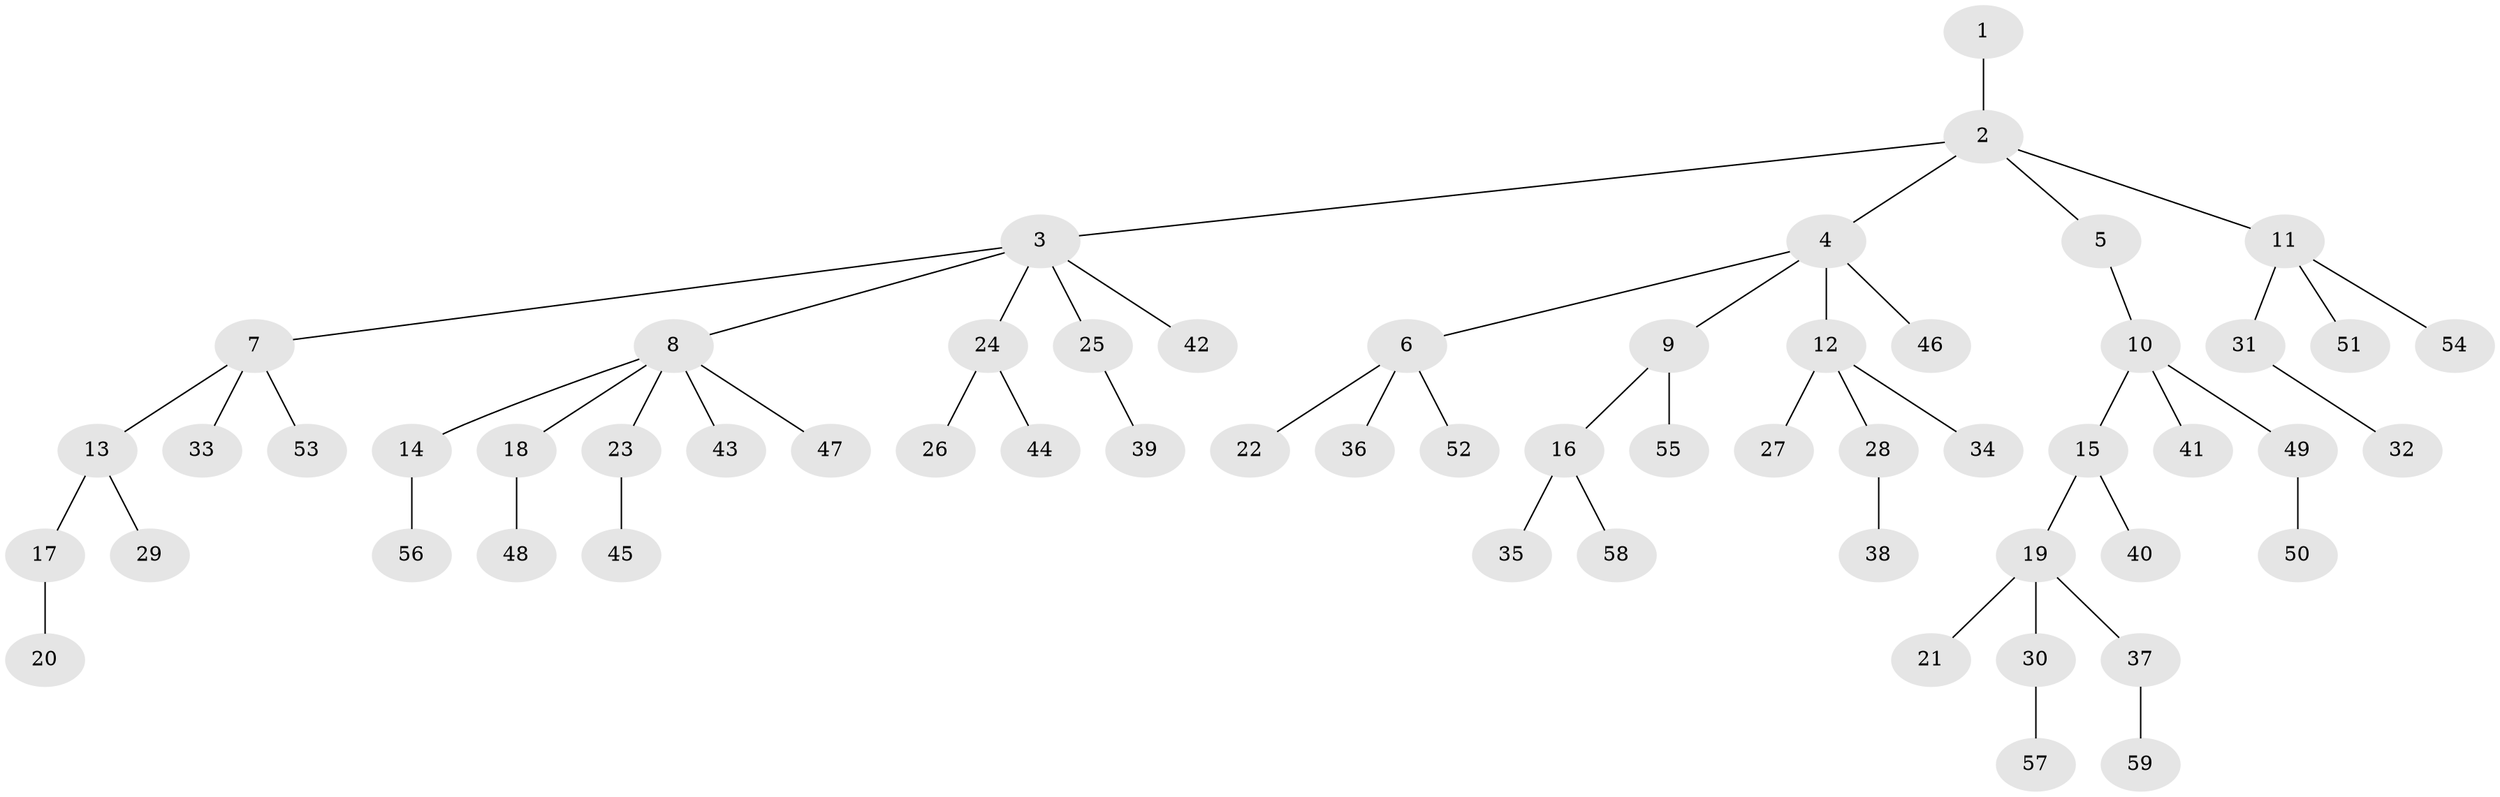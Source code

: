 // coarse degree distribution, {4: 0.05555555555555555, 2: 0.16666666666666666, 3: 0.19444444444444445, 1: 0.5277777777777778, 5: 0.05555555555555555}
// Generated by graph-tools (version 1.1) at 2025/37/03/04/25 23:37:26]
// undirected, 59 vertices, 58 edges
graph export_dot {
  node [color=gray90,style=filled];
  1;
  2;
  3;
  4;
  5;
  6;
  7;
  8;
  9;
  10;
  11;
  12;
  13;
  14;
  15;
  16;
  17;
  18;
  19;
  20;
  21;
  22;
  23;
  24;
  25;
  26;
  27;
  28;
  29;
  30;
  31;
  32;
  33;
  34;
  35;
  36;
  37;
  38;
  39;
  40;
  41;
  42;
  43;
  44;
  45;
  46;
  47;
  48;
  49;
  50;
  51;
  52;
  53;
  54;
  55;
  56;
  57;
  58;
  59;
  1 -- 2;
  2 -- 3;
  2 -- 4;
  2 -- 5;
  2 -- 11;
  3 -- 7;
  3 -- 8;
  3 -- 24;
  3 -- 25;
  3 -- 42;
  4 -- 6;
  4 -- 9;
  4 -- 12;
  4 -- 46;
  5 -- 10;
  6 -- 22;
  6 -- 36;
  6 -- 52;
  7 -- 13;
  7 -- 33;
  7 -- 53;
  8 -- 14;
  8 -- 18;
  8 -- 23;
  8 -- 43;
  8 -- 47;
  9 -- 16;
  9 -- 55;
  10 -- 15;
  10 -- 41;
  10 -- 49;
  11 -- 31;
  11 -- 51;
  11 -- 54;
  12 -- 27;
  12 -- 28;
  12 -- 34;
  13 -- 17;
  13 -- 29;
  14 -- 56;
  15 -- 19;
  15 -- 40;
  16 -- 35;
  16 -- 58;
  17 -- 20;
  18 -- 48;
  19 -- 21;
  19 -- 30;
  19 -- 37;
  23 -- 45;
  24 -- 26;
  24 -- 44;
  25 -- 39;
  28 -- 38;
  30 -- 57;
  31 -- 32;
  37 -- 59;
  49 -- 50;
}
